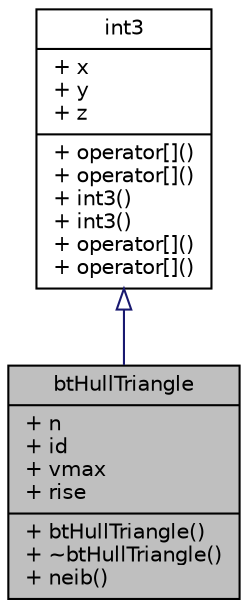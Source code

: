digraph G
{
  edge [fontname="Helvetica",fontsize="10",labelfontname="Helvetica",labelfontsize="10"];
  node [fontname="Helvetica",fontsize="10",shape=record];
  Node1 [label="{btHullTriangle\n|+ n\l+ id\l+ vmax\l+ rise\l|+ btHullTriangle()\l+ ~btHullTriangle()\l+ neib()\l}",height=0.2,width=0.4,color="black", fillcolor="grey75", style="filled" fontcolor="black"];
  Node2 -> Node1 [dir=back,color="midnightblue",fontsize="10",style="solid",arrowtail="empty",fontname="Helvetica"];
  Node2 [label="{int3\n|+ x\l+ y\l+ z\l|+ operator[]()\l+ operator[]()\l+ int3()\l+ int3()\l+ operator[]()\l+ operator[]()\l}",height=0.2,width=0.4,color="black", fillcolor="white", style="filled",URL="$d2/d6e/structint3.html"];
}
